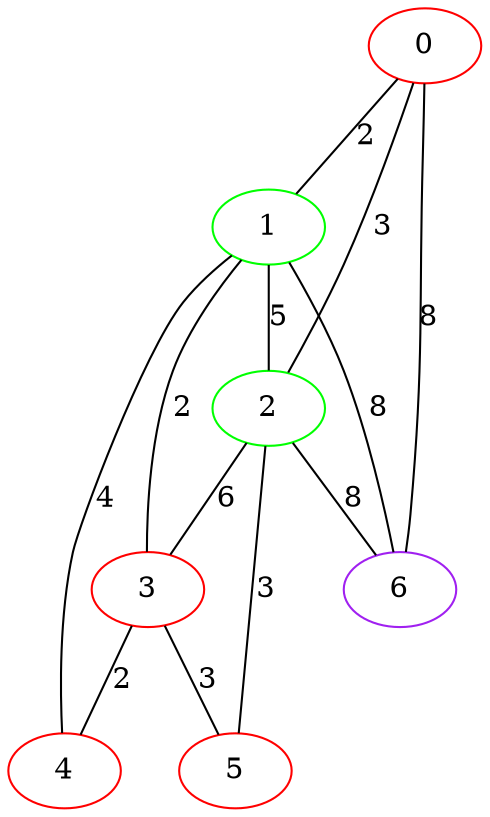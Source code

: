 graph "" {
0 [color=red, weight=1];
1 [color=green, weight=2];
2 [color=green, weight=2];
3 [color=red, weight=1];
4 [color=red, weight=1];
5 [color=red, weight=1];
6 [color=purple, weight=4];
0 -- 1  [key=0, label=2];
0 -- 2  [key=0, label=3];
0 -- 6  [key=0, label=8];
1 -- 2  [key=0, label=5];
1 -- 3  [key=0, label=2];
1 -- 4  [key=0, label=4];
1 -- 6  [key=0, label=8];
2 -- 3  [key=0, label=6];
2 -- 5  [key=0, label=3];
2 -- 6  [key=0, label=8];
3 -- 4  [key=0, label=2];
3 -- 5  [key=0, label=3];
}
